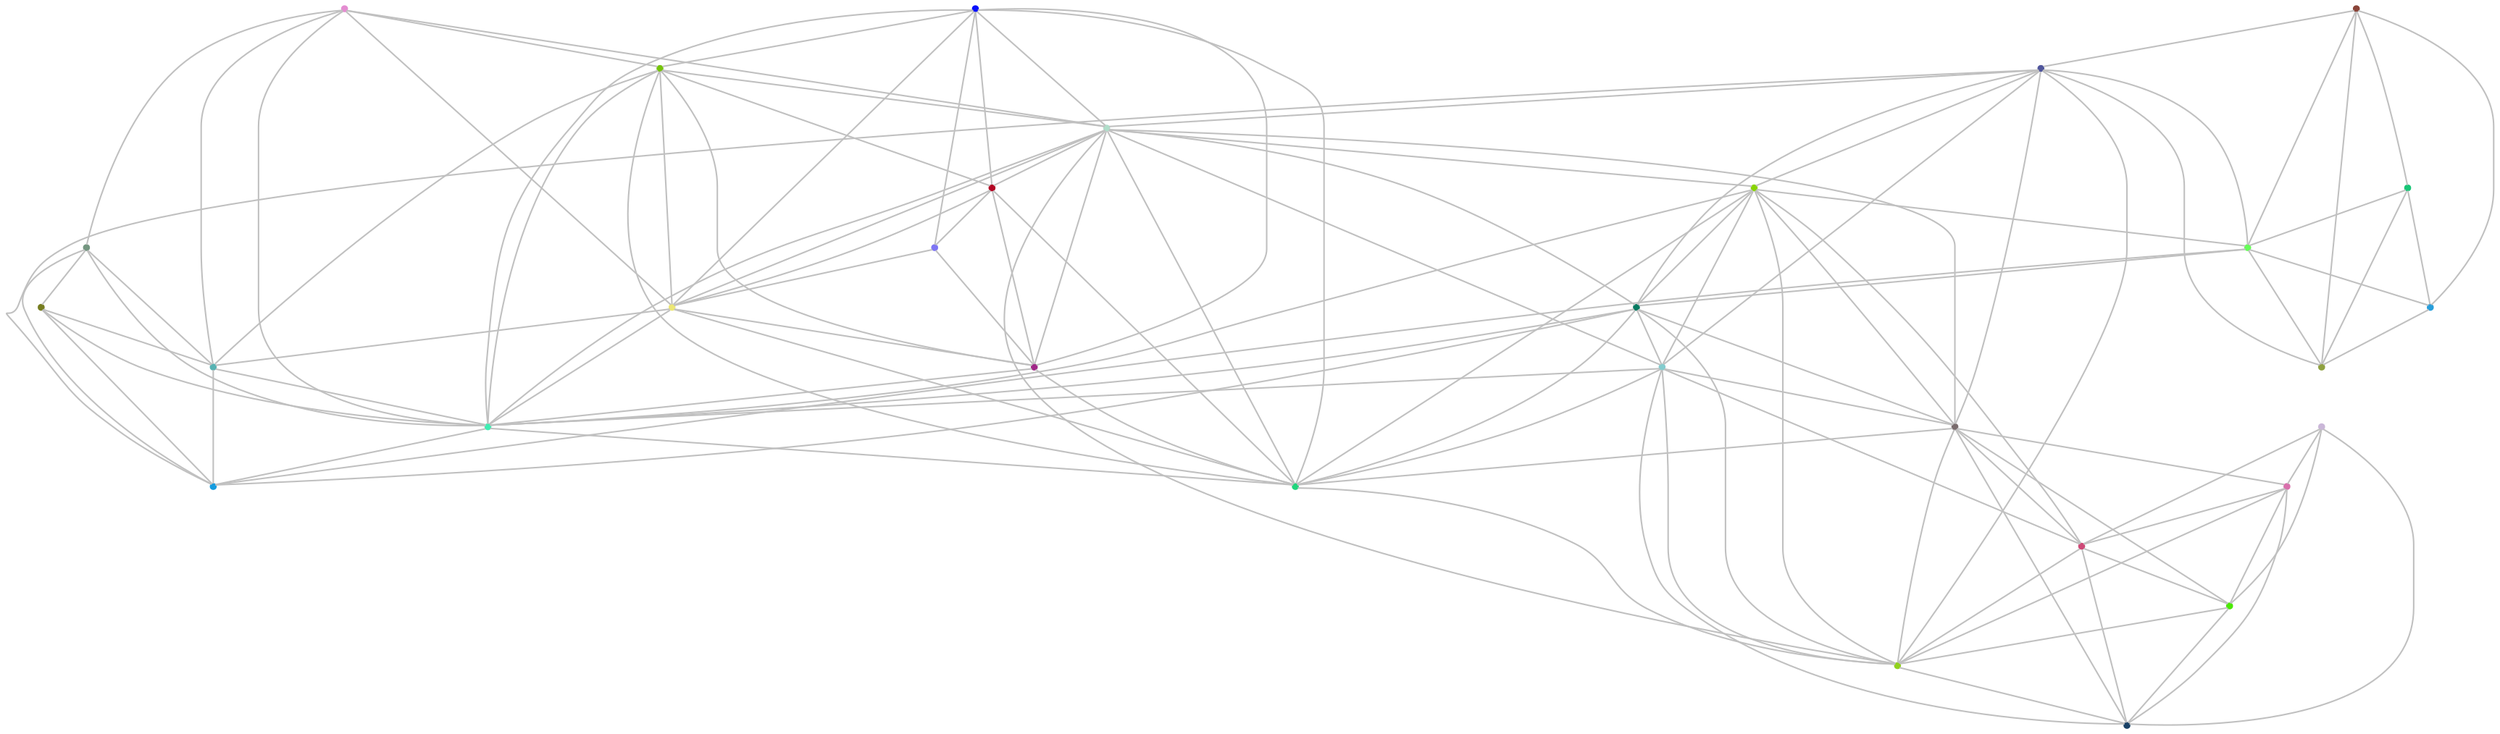 graph {
	0 [color="#060FFC" pos="3.2166958472148823,2.9886346737261302!" shape=point]
	1 [color="#E48CD1" pos="3.7017549003685906,1.5042201808395221!" shape=point]
	2 [color="#8A4438" pos="0.8723296045196198,0.21358590535749178!" shape=point]
	3 [color="#75C409" pos="3.5537054214929826,1.8507969617317497!" shape=point]
	4 [color="#50569C" pos="1.4437970095778834,1.2081540978761809!" shape=point]
	5 [color="#B0DECA" pos="2.5562237342187486,2.044744446819478!" shape=point]
	6 [color="#749680" pos="3.3726885565353246,0.30534257245150087!" shape=point]
	7 [color="#88D401" pos="1.8434137366060361,1.8155302609869999!" shape=point]
	8 [color="#CAB7D8" pos="0.11160474814923438,3.9183101290302793!" shape=point]
	9 [color="#B30423" pos="3.362798944323753,3.2751222391542676!" shape=point]
	10 [color="#18C576" pos="0.46520370660659394,0.02991028225000747!" shape=point]
	11 [color="#7E75F4" pos="3.805284180741485,3.445999799271468!" shape=point]
	12 [color="#66FD58" pos="1.1339591502388857,0.7403727914010609!" shape=point]
	13 [color="#067A61" pos="1.6825533526238257,1.491455681831341!" shape=point]
	14 [color="#83CCCE" pos="1.876833606975901,2.0449476345308875!" shape=point]
	15 [color="#767D20" pos="2.654525166491056,0.2942609262146152!" shape=point]
	16 [color="#ECE775" pos="3.559034207089727,2.0135049573152446!" shape=point]
	17 [color="#57B2B2" pos="3.9786926664466984,0.5918983845469561!" shape=point]
	18 [color="#796B6C" pos="1.2641639569033098,2.3281421331997003!" shape=point]
	19 [color="#A02687" pos="3.363913737206158,3.1011946263124073!" shape=point]
	20 [color="#D970AC" pos="0.2872588180776119,2.9497768530757242!" shape=point]
	21 [color="#3EEDB2" pos="3.018812318761163,1.672502789934379!" shape=point]
	22 [color="#279EDB" pos="0.1924549392678574,0.1829690801433701!" shape=point]
	23 [color="#21D57C" pos="2.398338460701085,2.509468621721523!" shape=point]
	24 [color="#CE4977" pos="0.9472821410770984,3.007788541833317!" shape=point]
	25 [color="#159CDF" pos="2.551323810079412,0.33905090793904824!" shape=point]
	26 [color="#8FA140" pos="0.7731349039516129,0.11918368970675175!" shape=point]
	27 [color="#4AE901" pos="0.32897912977604404,2.7082279405284826!" shape=point]
	28 [color="#91D21D" pos="1.1738310585555047,2.5299586545503012!" shape=point]
	29 [color="#194166" pos="0.659058561877333,2.850157566725544!" shape=point]
	0 -- 3 [color=gray]
	0 -- 5 [color=gray]
	0 -- 9 [color=gray]
	0 -- 11 [color=gray]
	0 -- 16 [color=gray]
	0 -- 19 [color=gray]
	0 -- 21 [color=gray]
	0 -- 23 [color=gray]
	1 -- 3 [color=gray]
	1 -- 5 [color=gray]
	1 -- 6 [color=gray]
	1 -- 16 [color=gray]
	1 -- 17 [color=gray]
	1 -- 21 [color=gray]
	2 -- 4 [color=gray]
	2 -- 10 [color=gray]
	2 -- 12 [color=gray]
	2 -- 22 [color=gray]
	2 -- 26 [color=gray]
	3 -- 5 [color=gray]
	3 -- 9 [color=gray]
	3 -- 16 [color=gray]
	3 -- 17 [color=gray]
	3 -- 19 [color=gray]
	3 -- 21 [color=gray]
	3 -- 23 [color=gray]
	4 -- 5 [color=gray]
	4 -- 7 [color=gray]
	4 -- 12 [color=gray]
	4 -- 13 [color=gray]
	4 -- 14 [color=gray]
	4 -- 18 [color=gray]
	4 -- 25 [color=gray]
	4 -- 26 [color=gray]
	4 -- 28 [color=gray]
	5 -- 7 [color=gray]
	5 -- 9 [color=gray]
	5 -- 13 [color=gray]
	5 -- 14 [color=gray]
	5 -- 16 [color=gray]
	5 -- 18 [color=gray]
	5 -- 19 [color=gray]
	5 -- 21 [color=gray]
	5 -- 23 [color=gray]
	5 -- 28 [color=gray]
	6 -- 15 [color=gray]
	6 -- 17 [color=gray]
	6 -- 21 [color=gray]
	6 -- 25 [color=gray]
	7 -- 12 [color=gray]
	7 -- 13 [color=gray]
	7 -- 14 [color=gray]
	7 -- 18 [color=gray]
	7 -- 21 [color=gray]
	7 -- 23 [color=gray]
	7 -- 24 [color=gray]
	7 -- 28 [color=gray]
	8 -- 20 [color=gray]
	8 -- 24 [color=gray]
	8 -- 27 [color=gray]
	8 -- 29 [color=gray]
	9 -- 11 [color=gray]
	9 -- 16 [color=gray]
	9 -- 19 [color=gray]
	9 -- 23 [color=gray]
	10 -- 12 [color=gray]
	10 -- 22 [color=gray]
	10 -- 26 [color=gray]
	11 -- 16 [color=gray]
	11 -- 19 [color=gray]
	12 -- 13 [color=gray]
	12 -- 22 [color=gray]
	12 -- 25 [color=gray]
	12 -- 26 [color=gray]
	13 -- 14 [color=gray]
	13 -- 18 [color=gray]
	13 -- 21 [color=gray]
	13 -- 23 [color=gray]
	13 -- 25 [color=gray]
	13 -- 28 [color=gray]
	14 -- 18 [color=gray]
	14 -- 21 [color=gray]
	14 -- 23 [color=gray]
	14 -- 24 [color=gray]
	14 -- 28 [color=gray]
	14 -- 29 [color=gray]
	15 -- 17 [color=gray]
	15 -- 21 [color=gray]
	15 -- 25 [color=gray]
	16 -- 17 [color=gray]
	16 -- 19 [color=gray]
	16 -- 21 [color=gray]
	16 -- 23 [color=gray]
	17 -- 21 [color=gray]
	17 -- 25 [color=gray]
	18 -- 20 [color=gray]
	18 -- 23 [color=gray]
	18 -- 24 [color=gray]
	18 -- 27 [color=gray]
	18 -- 28 [color=gray]
	18 -- 29 [color=gray]
	19 -- 21 [color=gray]
	19 -- 23 [color=gray]
	20 -- 24 [color=gray]
	20 -- 27 [color=gray]
	20 -- 28 [color=gray]
	20 -- 29 [color=gray]
	21 -- 23 [color=gray]
	21 -- 25 [color=gray]
	22 -- 26 [color=gray]
	23 -- 28 [color=gray]
	24 -- 27 [color=gray]
	24 -- 28 [color=gray]
	24 -- 29 [color=gray]
	27 -- 28 [color=gray]
	27 -- 29 [color=gray]
	28 -- 29 [color=gray]
}
